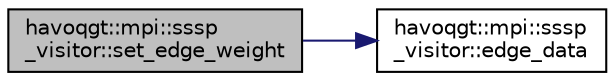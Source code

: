 digraph "havoqgt::mpi::sssp_visitor::set_edge_weight"
{
  edge [fontname="Helvetica",fontsize="10",labelfontname="Helvetica",labelfontsize="10"];
  node [fontname="Helvetica",fontsize="10",shape=record];
  rankdir="LR";
  Node1 [label="havoqgt::mpi::sssp\l_visitor::set_edge_weight",height=0.2,width=0.4,color="black", fillcolor="grey75", style="filled", fontcolor="black"];
  Node1 -> Node2 [color="midnightblue",fontsize="10",style="solid",fontname="Helvetica"];
  Node2 [label="havoqgt::mpi::sssp\l_visitor::edge_data",height=0.2,width=0.4,color="black", fillcolor="white", style="filled",URL="$classhavoqgt_1_1mpi_1_1sssp__visitor.html#ae267194d5e0c90d26995c034a9964567"];
}
